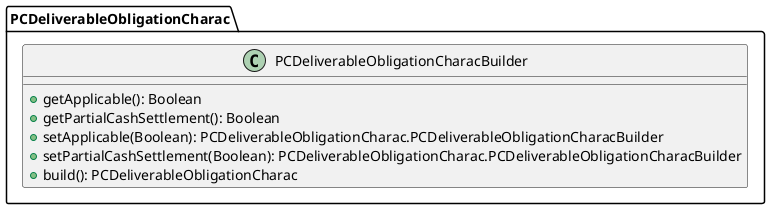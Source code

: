 @startuml

    class PCDeliverableObligationCharac.PCDeliverableObligationCharacBuilder [[PCDeliverableObligationCharac.PCDeliverableObligationCharacBuilder.html]] {
        +getApplicable(): Boolean
        +getPartialCashSettlement(): Boolean
        +setApplicable(Boolean): PCDeliverableObligationCharac.PCDeliverableObligationCharacBuilder
        +setPartialCashSettlement(Boolean): PCDeliverableObligationCharac.PCDeliverableObligationCharacBuilder
        +build(): PCDeliverableObligationCharac
    }

@enduml
